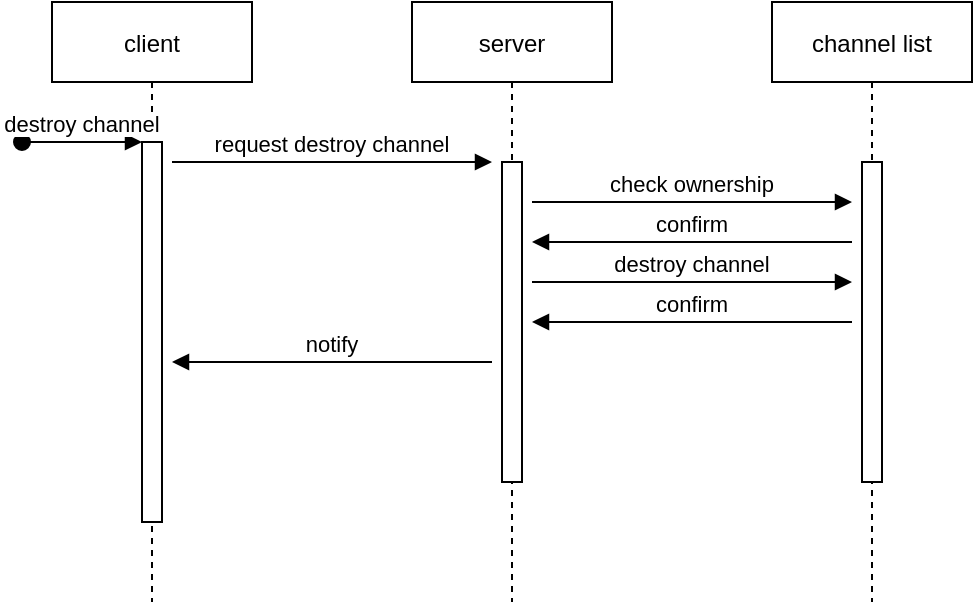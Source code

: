 <mxfile version="15.8.9" type="device"><diagram id="N-gPbbbYmMmC5S6buOJa" name="Page-1"><mxGraphModel dx="1422" dy="655" grid="1" gridSize="10" guides="1" tooltips="1" connect="1" arrows="1" fold="1" page="1" pageScale="1" pageWidth="827" pageHeight="1169" math="0" shadow="0"><root><mxCell id="0"/><mxCell id="1" parent="0"/><mxCell id="90iBqLEMbRMBfk-S0xmJ-1" value="client" style="shape=umlLifeline;perimeter=lifelinePerimeter;container=1;collapsible=0;recursiveResize=0;rounded=0;shadow=0;strokeWidth=1;" parent="1" vertex="1"><mxGeometry x="120" y="80" width="100" height="300" as="geometry"/></mxCell><mxCell id="90iBqLEMbRMBfk-S0xmJ-2" value="" style="points=[];perimeter=orthogonalPerimeter;rounded=0;shadow=0;strokeWidth=1;" parent="90iBqLEMbRMBfk-S0xmJ-1" vertex="1"><mxGeometry x="45" y="70" width="10" height="190" as="geometry"/></mxCell><mxCell id="90iBqLEMbRMBfk-S0xmJ-3" value="destroy channel" style="verticalAlign=bottom;startArrow=oval;endArrow=block;startSize=8;shadow=0;strokeWidth=1;" parent="90iBqLEMbRMBfk-S0xmJ-1" target="90iBqLEMbRMBfk-S0xmJ-2" edge="1"><mxGeometry relative="1" as="geometry"><mxPoint x="-15" y="70" as="sourcePoint"/></mxGeometry></mxCell><mxCell id="90iBqLEMbRMBfk-S0xmJ-4" value="server" style="shape=umlLifeline;perimeter=lifelinePerimeter;container=1;collapsible=0;recursiveResize=0;rounded=0;shadow=0;strokeWidth=1;" parent="1" vertex="1"><mxGeometry x="300" y="80" width="100" height="300" as="geometry"/></mxCell><mxCell id="90iBqLEMbRMBfk-S0xmJ-5" value="" style="points=[];perimeter=orthogonalPerimeter;rounded=0;shadow=0;strokeWidth=1;" parent="90iBqLEMbRMBfk-S0xmJ-4" vertex="1"><mxGeometry x="45" y="80" width="10" height="160" as="geometry"/></mxCell><mxCell id="90iBqLEMbRMBfk-S0xmJ-7" value="notify" style="verticalAlign=bottom;endArrow=block;entryX=1;entryY=0;shadow=0;strokeWidth=1;" parent="90iBqLEMbRMBfk-S0xmJ-4" edge="1"><mxGeometry relative="1" as="geometry"><mxPoint x="40" y="180" as="sourcePoint"/><mxPoint x="-120" y="180" as="targetPoint"/></mxGeometry></mxCell><mxCell id="90iBqLEMbRMBfk-S0xmJ-6" value="request destroy channel" style="verticalAlign=bottom;endArrow=block;shadow=0;strokeWidth=1;" parent="1" edge="1"><mxGeometry relative="1" as="geometry"><mxPoint x="180" y="160" as="sourcePoint"/><mxPoint x="340" y="160" as="targetPoint"/></mxGeometry></mxCell><mxCell id="90iBqLEMbRMBfk-S0xmJ-8" value="channel list" style="shape=umlLifeline;perimeter=lifelinePerimeter;container=1;collapsible=0;recursiveResize=0;rounded=0;shadow=0;strokeWidth=1;" parent="1" vertex="1"><mxGeometry x="480" y="80" width="100" height="300" as="geometry"/></mxCell><mxCell id="90iBqLEMbRMBfk-S0xmJ-9" value="" style="points=[];perimeter=orthogonalPerimeter;rounded=0;shadow=0;strokeWidth=1;" parent="90iBqLEMbRMBfk-S0xmJ-8" vertex="1"><mxGeometry x="45" y="80" width="10" height="160" as="geometry"/></mxCell><mxCell id="90iBqLEMbRMBfk-S0xmJ-10" value="check ownership" style="verticalAlign=bottom;endArrow=block;shadow=0;strokeWidth=1;" parent="1" edge="1"><mxGeometry relative="1" as="geometry"><mxPoint x="360" y="180.0" as="sourcePoint"/><mxPoint x="520" y="180" as="targetPoint"/></mxGeometry></mxCell><mxCell id="90iBqLEMbRMBfk-S0xmJ-11" value="confirm" style="verticalAlign=bottom;endArrow=block;entryX=1;entryY=0;shadow=0;strokeWidth=1;" parent="1" edge="1"><mxGeometry relative="1" as="geometry"><mxPoint x="520" y="200" as="sourcePoint"/><mxPoint x="360" y="200" as="targetPoint"/></mxGeometry></mxCell><mxCell id="90iBqLEMbRMBfk-S0xmJ-12" value="destroy channel" style="verticalAlign=bottom;endArrow=block;shadow=0;strokeWidth=1;" parent="1" edge="1"><mxGeometry relative="1" as="geometry"><mxPoint x="360" y="220.0" as="sourcePoint"/><mxPoint x="520" y="220" as="targetPoint"/></mxGeometry></mxCell><mxCell id="90iBqLEMbRMBfk-S0xmJ-13" value="confirm" style="verticalAlign=bottom;endArrow=block;entryX=1;entryY=0;shadow=0;strokeWidth=1;" parent="1" edge="1"><mxGeometry relative="1" as="geometry"><mxPoint x="520" y="240" as="sourcePoint"/><mxPoint x="360" y="240" as="targetPoint"/></mxGeometry></mxCell></root></mxGraphModel></diagram></mxfile>